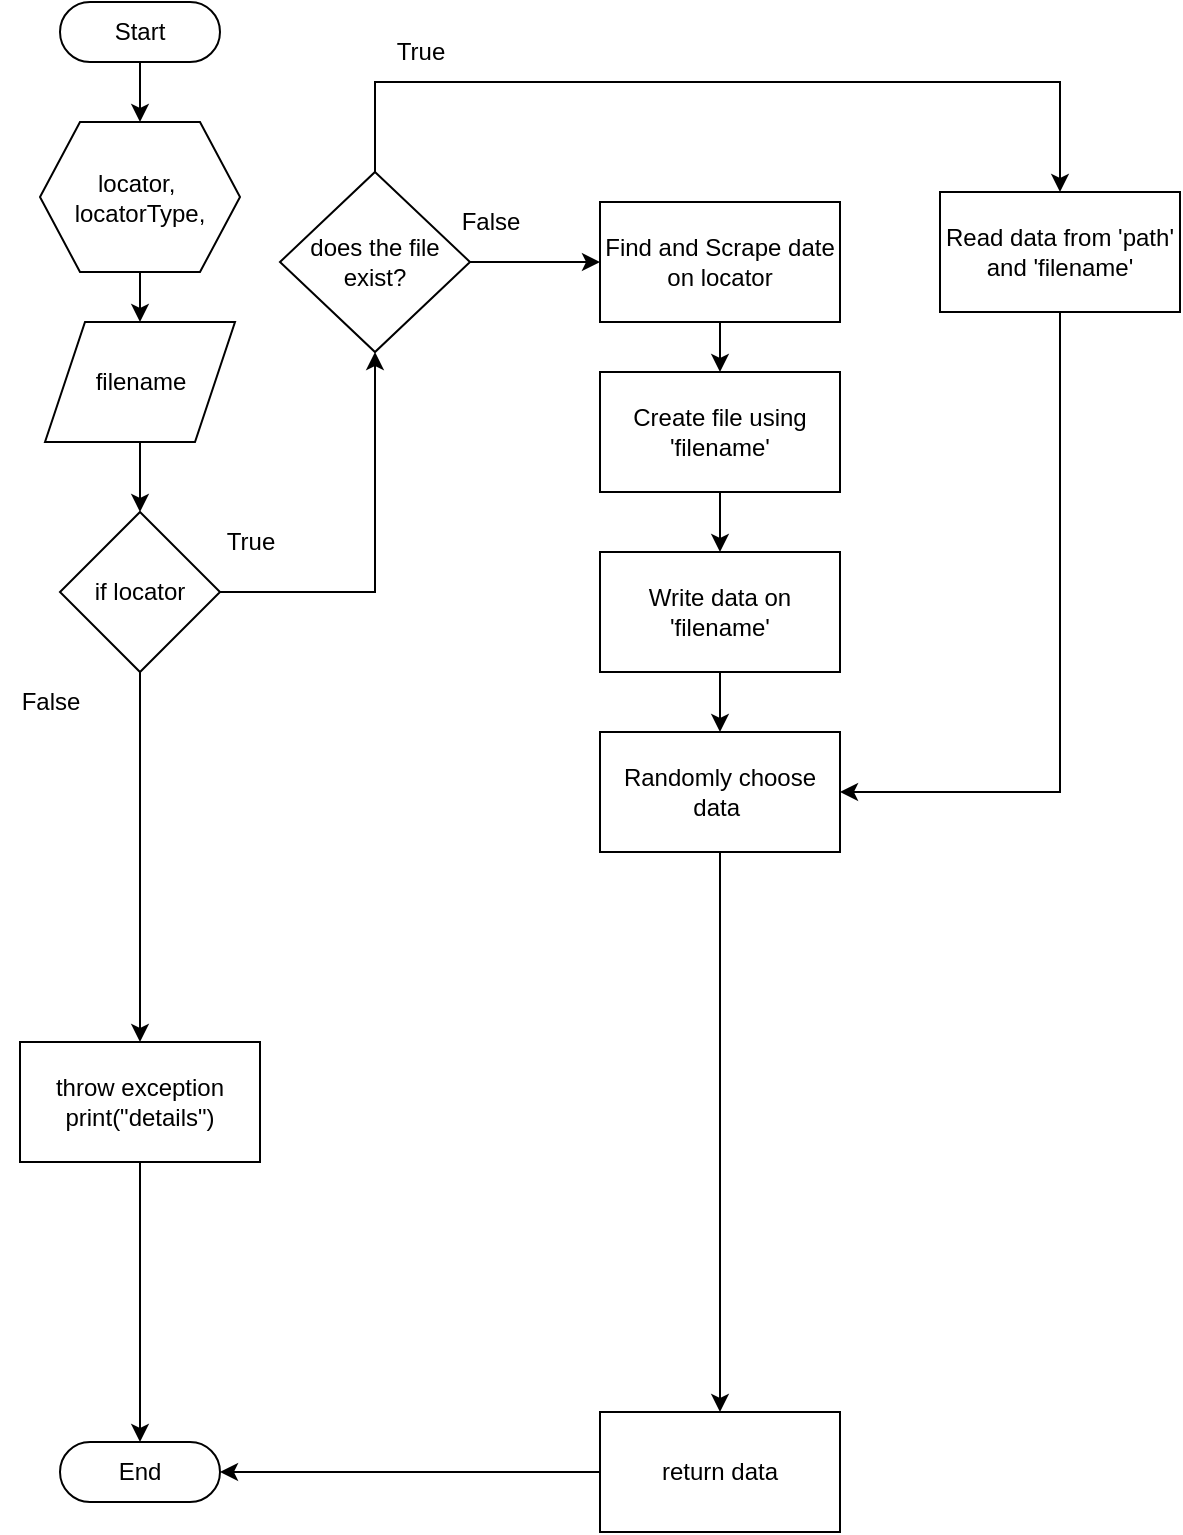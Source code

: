 <mxfile version="24.0.7" type="github">
  <diagram name="Page-1" id="a1vDinpQHzUYr8kOyvSg">
    <mxGraphModel dx="1434" dy="780" grid="1" gridSize="10" guides="1" tooltips="1" connect="1" arrows="1" fold="1" page="1" pageScale="1" pageWidth="850" pageHeight="1100" math="0" shadow="0">
      <root>
        <mxCell id="0" />
        <mxCell id="1" parent="0" />
        <mxCell id="wq1DmGSD5hFl_NsV_wQN-21" value="" style="edgeStyle=orthogonalEdgeStyle;rounded=0;orthogonalLoop=1;jettySize=auto;html=1;" edge="1" parent="1" source="wq1DmGSD5hFl_NsV_wQN-1" target="wq1DmGSD5hFl_NsV_wQN-20">
          <mxGeometry relative="1" as="geometry" />
        </mxCell>
        <mxCell id="wq1DmGSD5hFl_NsV_wQN-1" value="Start" style="html=1;dashed=0;whiteSpace=wrap;shape=mxgraph.dfd.start" vertex="1" parent="1">
          <mxGeometry x="180" y="150" width="80" height="30" as="geometry" />
        </mxCell>
        <mxCell id="wq1DmGSD5hFl_NsV_wQN-7" value="" style="edgeStyle=orthogonalEdgeStyle;rounded=0;orthogonalLoop=1;jettySize=auto;html=1;" edge="1" parent="1" source="wq1DmGSD5hFl_NsV_wQN-2" target="wq1DmGSD5hFl_NsV_wQN-16">
          <mxGeometry relative="1" as="geometry">
            <mxPoint x="490" y="375" as="targetPoint" />
          </mxGeometry>
        </mxCell>
        <mxCell id="wq1DmGSD5hFl_NsV_wQN-10" value="" style="edgeStyle=orthogonalEdgeStyle;rounded=0;orthogonalLoop=1;jettySize=auto;html=1;" edge="1" parent="1" source="wq1DmGSD5hFl_NsV_wQN-2" target="wq1DmGSD5hFl_NsV_wQN-9">
          <mxGeometry relative="1" as="geometry" />
        </mxCell>
        <mxCell id="wq1DmGSD5hFl_NsV_wQN-2" value="if locator" style="rhombus;whiteSpace=wrap;html=1;dashed=0;" vertex="1" parent="1">
          <mxGeometry x="180" y="405" width="80" height="80" as="geometry" />
        </mxCell>
        <mxCell id="wq1DmGSD5hFl_NsV_wQN-8" value="True" style="text;html=1;align=center;verticalAlign=middle;resizable=0;points=[];autosize=1;strokeColor=none;fillColor=none;" vertex="1" parent="1">
          <mxGeometry x="250" y="405" width="50" height="30" as="geometry" />
        </mxCell>
        <mxCell id="wq1DmGSD5hFl_NsV_wQN-15" style="edgeStyle=orthogonalEdgeStyle;rounded=0;orthogonalLoop=1;jettySize=auto;html=1;exitX=0.5;exitY=1;exitDx=0;exitDy=0;" edge="1" parent="1" source="wq1DmGSD5hFl_NsV_wQN-9" target="wq1DmGSD5hFl_NsV_wQN-14">
          <mxGeometry relative="1" as="geometry" />
        </mxCell>
        <mxCell id="wq1DmGSD5hFl_NsV_wQN-9" value="throw exception&lt;div&gt;print(&quot;details&quot;)&lt;/div&gt;" style="whiteSpace=wrap;html=1;dashed=0;" vertex="1" parent="1">
          <mxGeometry x="160" y="670" width="120" height="60" as="geometry" />
        </mxCell>
        <mxCell id="wq1DmGSD5hFl_NsV_wQN-11" value="False" style="text;html=1;align=center;verticalAlign=middle;resizable=0;points=[];autosize=1;strokeColor=none;fillColor=none;" vertex="1" parent="1">
          <mxGeometry x="150" y="485" width="50" height="30" as="geometry" />
        </mxCell>
        <mxCell id="wq1DmGSD5hFl_NsV_wQN-14" value="End" style="html=1;dashed=0;whiteSpace=wrap;shape=mxgraph.dfd.start" vertex="1" parent="1">
          <mxGeometry x="180" y="870" width="80" height="30" as="geometry" />
        </mxCell>
        <mxCell id="wq1DmGSD5hFl_NsV_wQN-18" value="" style="edgeStyle=orthogonalEdgeStyle;rounded=0;orthogonalLoop=1;jettySize=auto;html=1;" edge="1" parent="1" source="wq1DmGSD5hFl_NsV_wQN-16" target="wq1DmGSD5hFl_NsV_wQN-17">
          <mxGeometry relative="1" as="geometry" />
        </mxCell>
        <mxCell id="wq1DmGSD5hFl_NsV_wQN-16" value="does the file exist?" style="rhombus;whiteSpace=wrap;html=1;" vertex="1" parent="1">
          <mxGeometry x="290" y="235" width="95" height="90" as="geometry" />
        </mxCell>
        <mxCell id="wq1DmGSD5hFl_NsV_wQN-27" value="" style="edgeStyle=orthogonalEdgeStyle;rounded=0;orthogonalLoop=1;jettySize=auto;html=1;" edge="1" parent="1" source="wq1DmGSD5hFl_NsV_wQN-17" target="wq1DmGSD5hFl_NsV_wQN-26">
          <mxGeometry relative="1" as="geometry" />
        </mxCell>
        <mxCell id="wq1DmGSD5hFl_NsV_wQN-17" value="Find and Scrape date on locator" style="whiteSpace=wrap;html=1;" vertex="1" parent="1">
          <mxGeometry x="450" y="250" width="120" height="60" as="geometry" />
        </mxCell>
        <mxCell id="wq1DmGSD5hFl_NsV_wQN-19" value="False" style="text;html=1;align=center;verticalAlign=middle;resizable=0;points=[];autosize=1;strokeColor=none;fillColor=none;" vertex="1" parent="1">
          <mxGeometry x="370" y="245" width="50" height="30" as="geometry" />
        </mxCell>
        <mxCell id="wq1DmGSD5hFl_NsV_wQN-23" value="" style="edgeStyle=orthogonalEdgeStyle;rounded=0;orthogonalLoop=1;jettySize=auto;html=1;" edge="1" parent="1" source="wq1DmGSD5hFl_NsV_wQN-20" target="wq1DmGSD5hFl_NsV_wQN-22">
          <mxGeometry relative="1" as="geometry" />
        </mxCell>
        <mxCell id="wq1DmGSD5hFl_NsV_wQN-20" value="locator,&amp;nbsp;&lt;div&gt;locatorType,&lt;/div&gt;" style="shape=hexagon;perimeter=hexagonPerimeter2;whiteSpace=wrap;html=1;fixedSize=1;dashed=0;" vertex="1" parent="1">
          <mxGeometry x="170" y="210" width="100" height="75" as="geometry" />
        </mxCell>
        <mxCell id="wq1DmGSD5hFl_NsV_wQN-24" style="edgeStyle=orthogonalEdgeStyle;rounded=0;orthogonalLoop=1;jettySize=auto;html=1;" edge="1" parent="1" source="wq1DmGSD5hFl_NsV_wQN-22" target="wq1DmGSD5hFl_NsV_wQN-2">
          <mxGeometry relative="1" as="geometry" />
        </mxCell>
        <mxCell id="wq1DmGSD5hFl_NsV_wQN-22" value="filename" style="shape=parallelogram;perimeter=parallelogramPerimeter;whiteSpace=wrap;html=1;fixedSize=1;dashed=0;" vertex="1" parent="1">
          <mxGeometry x="172.5" y="310" width="95" height="60" as="geometry" />
        </mxCell>
        <mxCell id="wq1DmGSD5hFl_NsV_wQN-29" value="" style="edgeStyle=orthogonalEdgeStyle;rounded=0;orthogonalLoop=1;jettySize=auto;html=1;" edge="1" parent="1" source="wq1DmGSD5hFl_NsV_wQN-26" target="wq1DmGSD5hFl_NsV_wQN-28">
          <mxGeometry relative="1" as="geometry" />
        </mxCell>
        <mxCell id="wq1DmGSD5hFl_NsV_wQN-26" value="Create file using &#39;filename&#39;" style="whiteSpace=wrap;html=1;" vertex="1" parent="1">
          <mxGeometry x="450" y="335" width="120" height="60" as="geometry" />
        </mxCell>
        <mxCell id="wq1DmGSD5hFl_NsV_wQN-42" value="" style="edgeStyle=orthogonalEdgeStyle;rounded=0;orthogonalLoop=1;jettySize=auto;html=1;" edge="1" parent="1" source="wq1DmGSD5hFl_NsV_wQN-28" target="wq1DmGSD5hFl_NsV_wQN-41">
          <mxGeometry relative="1" as="geometry" />
        </mxCell>
        <mxCell id="wq1DmGSD5hFl_NsV_wQN-28" value="Write data on &#39;filename&#39;" style="whiteSpace=wrap;html=1;" vertex="1" parent="1">
          <mxGeometry x="450" y="425" width="120" height="60" as="geometry" />
        </mxCell>
        <mxCell id="wq1DmGSD5hFl_NsV_wQN-37" style="edgeStyle=orthogonalEdgeStyle;rounded=0;orthogonalLoop=1;jettySize=auto;html=1;exitX=0.5;exitY=0;exitDx=0;exitDy=0;" edge="1" parent="1" source="wq1DmGSD5hFl_NsV_wQN-16" target="wq1DmGSD5hFl_NsV_wQN-32">
          <mxGeometry relative="1" as="geometry">
            <Array as="points">
              <mxPoint x="338" y="190" />
              <mxPoint x="680" y="190" />
            </Array>
          </mxGeometry>
        </mxCell>
        <mxCell id="wq1DmGSD5hFl_NsV_wQN-43" style="edgeStyle=orthogonalEdgeStyle;rounded=0;orthogonalLoop=1;jettySize=auto;html=1;entryX=1;entryY=0.5;entryDx=0;entryDy=0;" edge="1" parent="1" source="wq1DmGSD5hFl_NsV_wQN-32" target="wq1DmGSD5hFl_NsV_wQN-41">
          <mxGeometry relative="1" as="geometry">
            <mxPoint x="680" y="560" as="targetPoint" />
            <Array as="points">
              <mxPoint x="680" y="545" />
            </Array>
          </mxGeometry>
        </mxCell>
        <mxCell id="wq1DmGSD5hFl_NsV_wQN-32" value="Read data from &#39;path&#39; and &#39;filename&#39;" style="whiteSpace=wrap;html=1;" vertex="1" parent="1">
          <mxGeometry x="620" y="245" width="120" height="60" as="geometry" />
        </mxCell>
        <mxCell id="wq1DmGSD5hFl_NsV_wQN-38" value="True" style="text;html=1;align=center;verticalAlign=middle;resizable=0;points=[];autosize=1;strokeColor=none;fillColor=none;" vertex="1" parent="1">
          <mxGeometry x="335" y="160" width="50" height="30" as="geometry" />
        </mxCell>
        <mxCell id="wq1DmGSD5hFl_NsV_wQN-45" value="" style="edgeStyle=orthogonalEdgeStyle;rounded=0;orthogonalLoop=1;jettySize=auto;html=1;" edge="1" parent="1" source="wq1DmGSD5hFl_NsV_wQN-41" target="wq1DmGSD5hFl_NsV_wQN-44">
          <mxGeometry relative="1" as="geometry" />
        </mxCell>
        <mxCell id="wq1DmGSD5hFl_NsV_wQN-41" value="Randomly choose data&amp;nbsp;" style="whiteSpace=wrap;html=1;" vertex="1" parent="1">
          <mxGeometry x="450" y="515" width="120" height="60" as="geometry" />
        </mxCell>
        <mxCell id="wq1DmGSD5hFl_NsV_wQN-46" style="edgeStyle=orthogonalEdgeStyle;rounded=0;orthogonalLoop=1;jettySize=auto;html=1;" edge="1" parent="1" source="wq1DmGSD5hFl_NsV_wQN-44" target="wq1DmGSD5hFl_NsV_wQN-14">
          <mxGeometry relative="1" as="geometry" />
        </mxCell>
        <mxCell id="wq1DmGSD5hFl_NsV_wQN-44" value="return data" style="whiteSpace=wrap;html=1;" vertex="1" parent="1">
          <mxGeometry x="450" y="855" width="120" height="60" as="geometry" />
        </mxCell>
      </root>
    </mxGraphModel>
  </diagram>
</mxfile>
